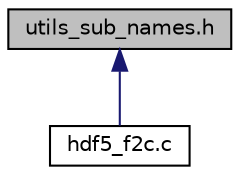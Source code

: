 digraph "utils_sub_names.h"
{
 // LATEX_PDF_SIZE
  edge [fontname="Helvetica",fontsize="10",labelfontname="Helvetica",labelfontsize="10"];
  node [fontname="Helvetica",fontsize="10",shape=record];
  Node1 [label="utils_sub_names.h",height=0.2,width=0.4,color="black", fillcolor="grey75", style="filled", fontcolor="black",tooltip=" "];
  Node1 -> Node2 [dir="back",color="midnightblue",fontsize="10",style="solid"];
  Node2 [label="hdf5_f2c.c",height=0.2,width=0.4,color="black", fillcolor="white", style="filled",URL="$hdf5__f2c_8c.html",tooltip=" "];
}
